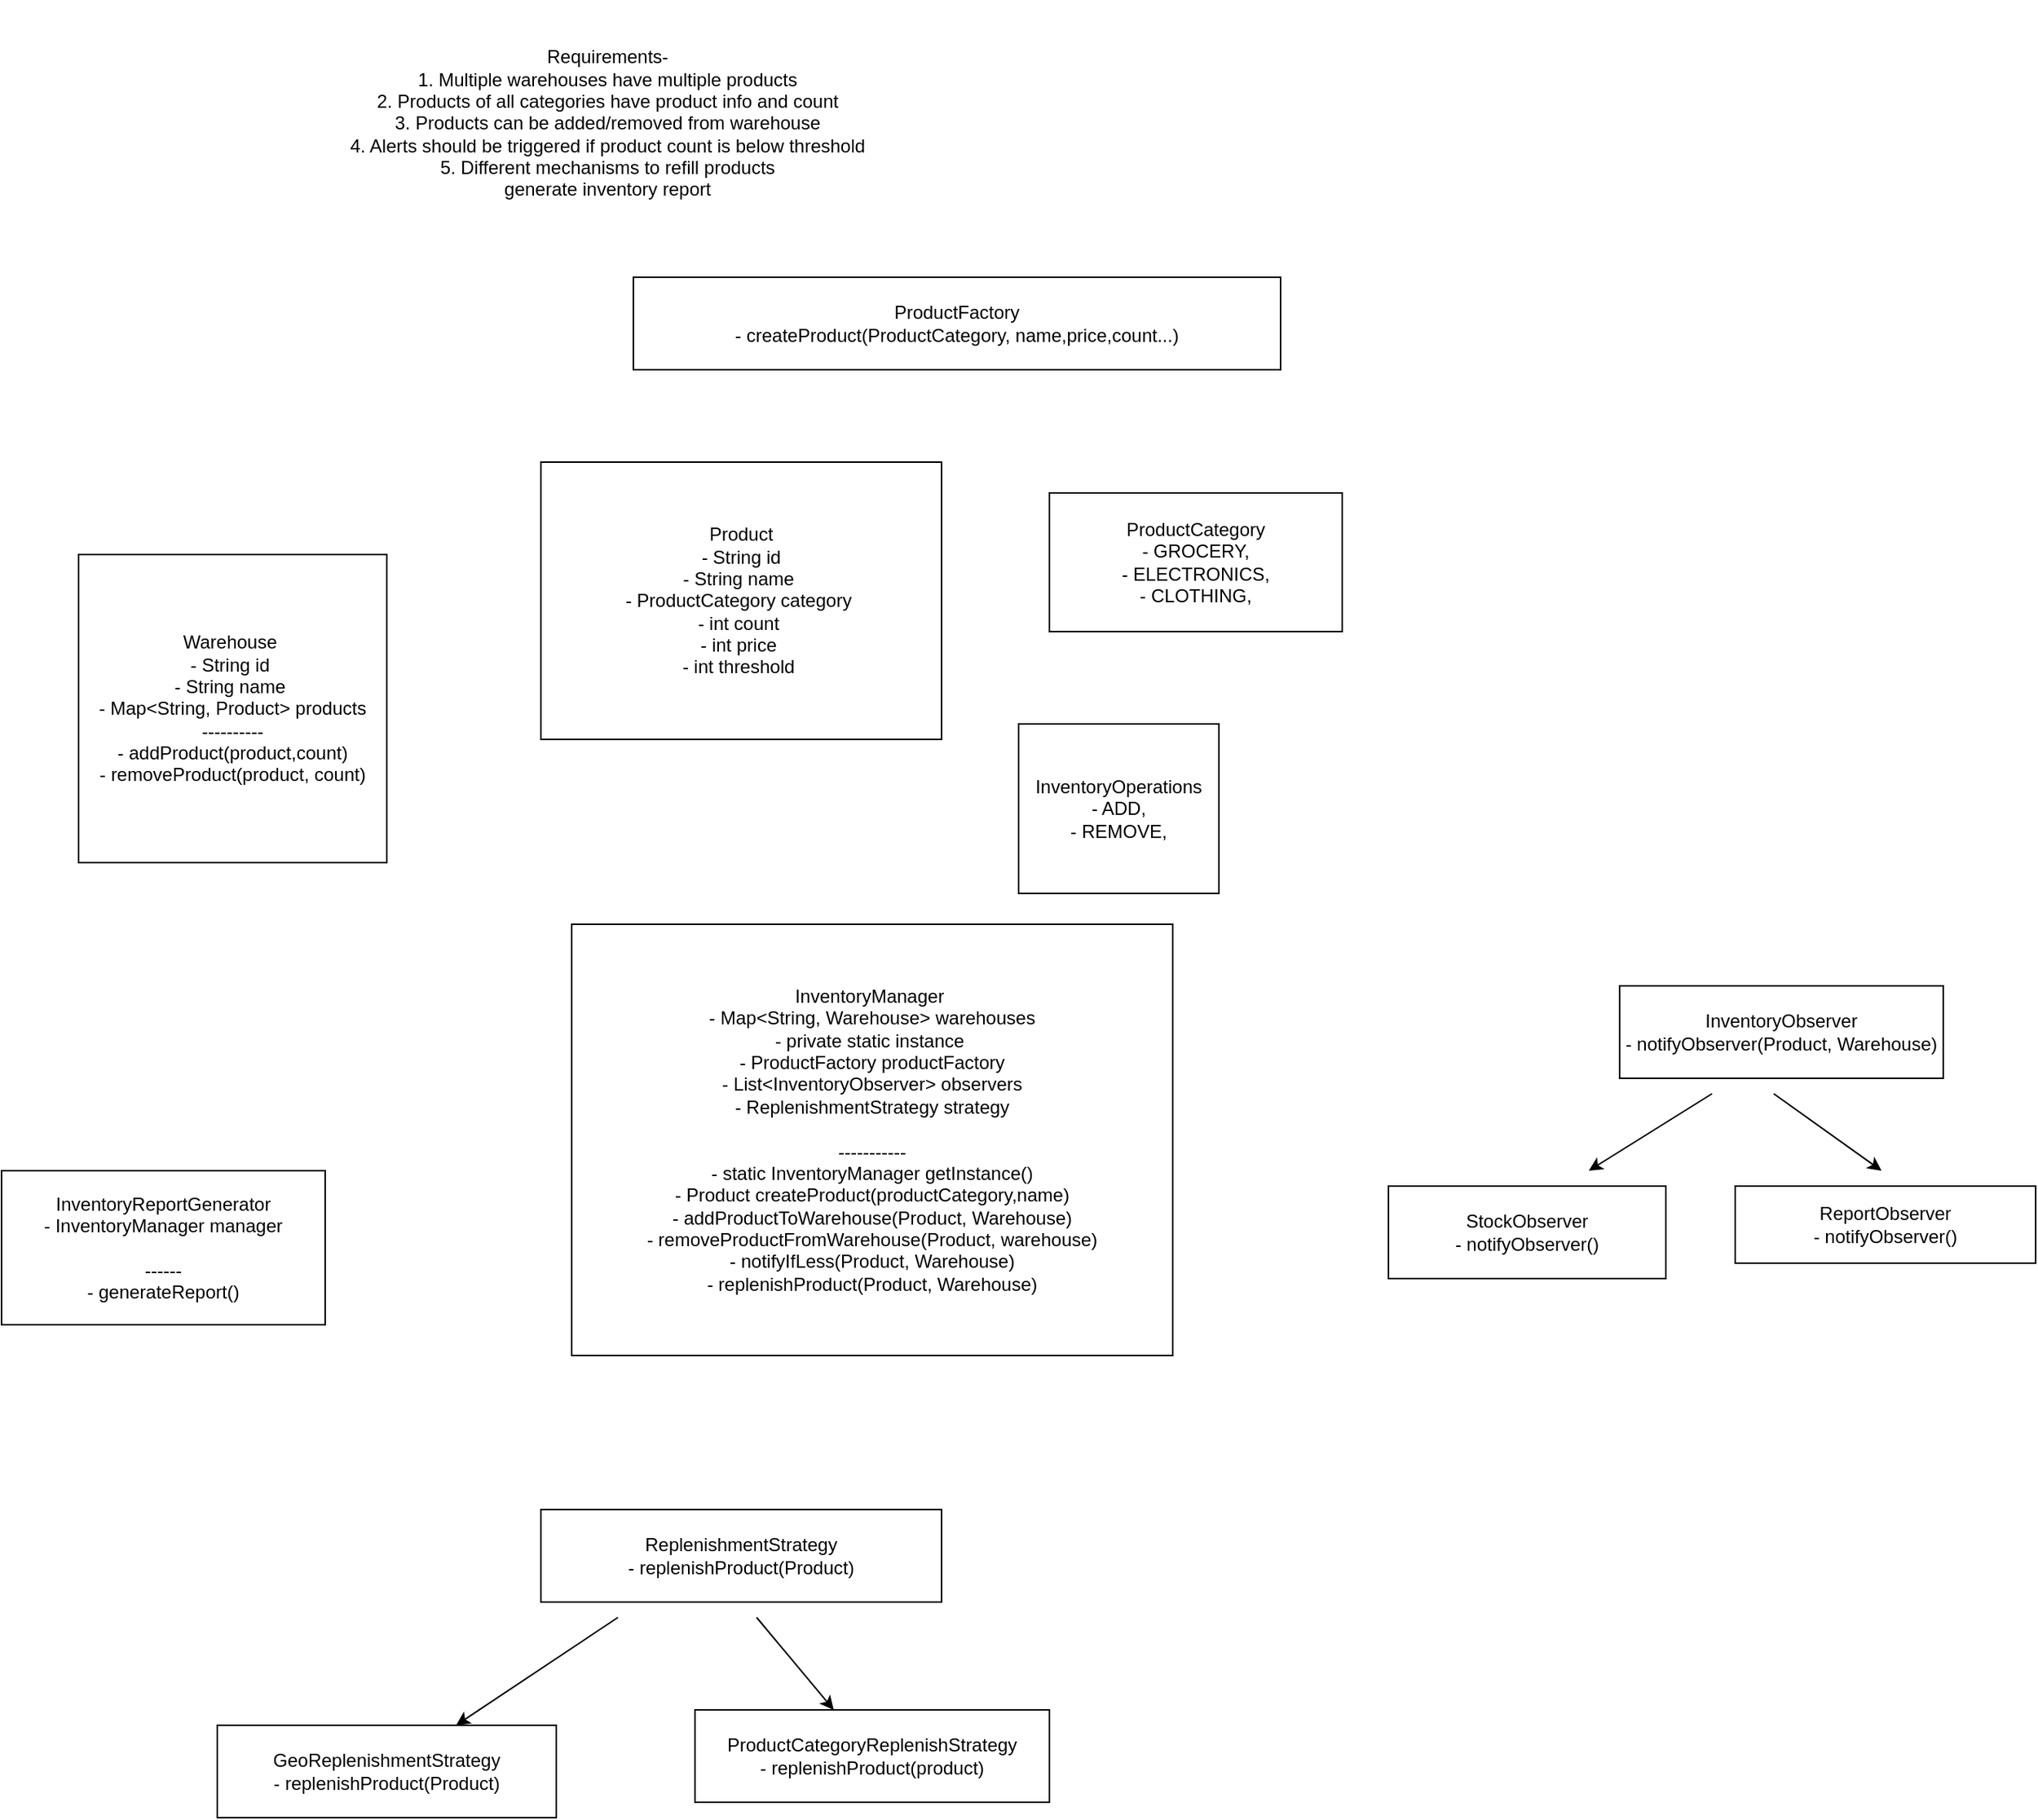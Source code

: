 <mxfile version="28.2.5">
  <diagram name="Page-1" id="a2c38tTJGNN4nqVLcID5">
    <mxGraphModel dx="751" dy="1636" grid="1" gridSize="10" guides="1" tooltips="1" connect="1" arrows="1" fold="1" page="1" pageScale="1" pageWidth="850" pageHeight="1100" math="0" shadow="0">
      <root>
        <mxCell id="0" />
        <mxCell id="1" parent="0" />
        <mxCell id="jluJvv0loymhEcwhU8Ki-1" value="Warehouse&amp;nbsp;&lt;div&gt;- String id&amp;nbsp;&lt;/div&gt;&lt;div&gt;- String name&amp;nbsp;&lt;/div&gt;&lt;div&gt;- Map&amp;lt;String, Product&amp;gt; products&lt;/div&gt;&lt;div&gt;----------&lt;/div&gt;&lt;div&gt;- addProduct(product,count)&lt;/div&gt;&lt;div&gt;- removeProduct(product, count)&lt;/div&gt;" style="rounded=0;whiteSpace=wrap;html=1;" vertex="1" parent="1">
          <mxGeometry x="80" y="260" width="200" height="200" as="geometry" />
        </mxCell>
        <mxCell id="jluJvv0loymhEcwhU8Ki-2" value="Requirements-&amp;nbsp;&lt;div&gt;1. Multiple warehouses have multiple products&amp;nbsp;&lt;/div&gt;&lt;div&gt;2. Products of all categories have product info and count&amp;nbsp;&lt;/div&gt;&lt;div&gt;3. Products can be added/removed from warehouse&amp;nbsp;&lt;/div&gt;&lt;div&gt;4. Alerts should be triggered if product count is below threshold&amp;nbsp;&lt;/div&gt;&lt;div&gt;5. Different mechanisms to refill products&amp;nbsp;&lt;/div&gt;&lt;div&gt;generate inventory report&amp;nbsp;&lt;/div&gt;" style="text;html=1;align=center;verticalAlign=middle;whiteSpace=wrap;rounded=0;" vertex="1" parent="1">
          <mxGeometry x="110" y="-100" width="630" height="160" as="geometry" />
        </mxCell>
        <mxCell id="jluJvv0loymhEcwhU8Ki-3" value="Product&lt;div&gt;- String id&lt;/div&gt;&lt;div&gt;- String name&amp;nbsp;&lt;/div&gt;&lt;div&gt;- ProductCategory category&amp;nbsp;&lt;/div&gt;&lt;div&gt;- int count&amp;nbsp;&lt;/div&gt;&lt;div&gt;- int price&amp;nbsp;&lt;/div&gt;&lt;div&gt;- int threshold&amp;nbsp;&lt;/div&gt;" style="rounded=0;whiteSpace=wrap;html=1;" vertex="1" parent="1">
          <mxGeometry x="380" y="200" width="260" height="180" as="geometry" />
        </mxCell>
        <mxCell id="jluJvv0loymhEcwhU8Ki-4" value="ProductCategory&lt;div&gt;- GROCERY,&lt;/div&gt;&lt;div&gt;- ELECTRONICS,&lt;/div&gt;&lt;div&gt;- CLOTHING,&lt;/div&gt;" style="rounded=0;whiteSpace=wrap;html=1;" vertex="1" parent="1">
          <mxGeometry x="710" y="220" width="190" height="90" as="geometry" />
        </mxCell>
        <mxCell id="jluJvv0loymhEcwhU8Ki-5" value="InventoryManager&amp;nbsp;&lt;div&gt;- Map&amp;lt;String, Warehouse&amp;gt; warehouses&lt;/div&gt;&lt;div&gt;- private static instance&amp;nbsp;&lt;/div&gt;&lt;div&gt;- ProductFactory productFactory&lt;/div&gt;&lt;div&gt;- List&amp;lt;InventoryObserver&amp;gt; observers&lt;/div&gt;&lt;div&gt;- ReplenishmentStrategy strategy&lt;/div&gt;&lt;div&gt;&lt;br&gt;&lt;/div&gt;&lt;div&gt;-----------&lt;/div&gt;&lt;div&gt;- static InventoryManager getInstance()&lt;/div&gt;&lt;div&gt;- Product createProduct(productCategory,name)&lt;/div&gt;&lt;div&gt;- addProductToWarehouse(Product, Warehouse)&lt;/div&gt;&lt;div&gt;- removeProductFromWarehouse(Product, warehouse)&lt;/div&gt;&lt;div&gt;- notifyIfLess(Product, Warehouse)&lt;/div&gt;&lt;div&gt;- replenishProduct(Product, Warehouse)&lt;/div&gt;" style="rounded=0;whiteSpace=wrap;html=1;" vertex="1" parent="1">
          <mxGeometry x="400" y="500" width="390" height="280" as="geometry" />
        </mxCell>
        <mxCell id="jluJvv0loymhEcwhU8Ki-6" value="ProductFactory&lt;div&gt;- createProduct(ProductCategory, name,price,count...)&lt;/div&gt;" style="rounded=0;whiteSpace=wrap;html=1;" vertex="1" parent="1">
          <mxGeometry x="440" y="80" width="420" height="60" as="geometry" />
        </mxCell>
        <mxCell id="jluJvv0loymhEcwhU8Ki-9" value="InventoryObserver&lt;div&gt;- notifyObserver(Product, Warehouse)&lt;/div&gt;" style="rounded=0;whiteSpace=wrap;html=1;" vertex="1" parent="1">
          <mxGeometry x="1080" y="540" width="210" height="60" as="geometry" />
        </mxCell>
        <mxCell id="jluJvv0loymhEcwhU8Ki-10" value="StockObserver&lt;div&gt;- notifyObserver()&lt;/div&gt;" style="rounded=0;whiteSpace=wrap;html=1;" vertex="1" parent="1">
          <mxGeometry x="930" y="670" width="180" height="60" as="geometry" />
        </mxCell>
        <mxCell id="jluJvv0loymhEcwhU8Ki-11" value="ReportObserver&lt;div&gt;- notifyObserver()&lt;/div&gt;" style="rounded=0;whiteSpace=wrap;html=1;" vertex="1" parent="1">
          <mxGeometry x="1155" y="670" width="195" height="50" as="geometry" />
        </mxCell>
        <mxCell id="jluJvv0loymhEcwhU8Ki-12" value="" style="endArrow=classic;html=1;rounded=0;" edge="1" parent="1">
          <mxGeometry width="50" height="50" relative="1" as="geometry">
            <mxPoint x="1140" y="610" as="sourcePoint" />
            <mxPoint x="1060" y="660" as="targetPoint" />
          </mxGeometry>
        </mxCell>
        <mxCell id="jluJvv0loymhEcwhU8Ki-13" value="" style="endArrow=classic;html=1;rounded=0;" edge="1" parent="1">
          <mxGeometry width="50" height="50" relative="1" as="geometry">
            <mxPoint x="1180" y="610" as="sourcePoint" />
            <mxPoint x="1250" y="660" as="targetPoint" />
          </mxGeometry>
        </mxCell>
        <mxCell id="jluJvv0loymhEcwhU8Ki-14" value="ReplenishmentStrategy&lt;div&gt;- replenishProduct(Product)&lt;/div&gt;" style="rounded=0;whiteSpace=wrap;html=1;" vertex="1" parent="1">
          <mxGeometry x="380" y="880" width="260" height="60" as="geometry" />
        </mxCell>
        <mxCell id="jluJvv0loymhEcwhU8Ki-15" value="" style="endArrow=classic;html=1;rounded=0;" edge="1" parent="1" target="jluJvv0loymhEcwhU8Ki-16">
          <mxGeometry width="50" height="50" relative="1" as="geometry">
            <mxPoint x="430" y="950" as="sourcePoint" />
            <mxPoint x="330" y="1020" as="targetPoint" />
          </mxGeometry>
        </mxCell>
        <mxCell id="jluJvv0loymhEcwhU8Ki-16" value="GeoReplenishmentStrategy&lt;div&gt;- replenishProduct(Product)&lt;/div&gt;" style="rounded=0;whiteSpace=wrap;html=1;" vertex="1" parent="1">
          <mxGeometry x="170" y="1020" width="220" height="60" as="geometry" />
        </mxCell>
        <mxCell id="jluJvv0loymhEcwhU8Ki-19" value="" style="endArrow=classic;html=1;rounded=0;" edge="1" parent="1" target="jluJvv0loymhEcwhU8Ki-20">
          <mxGeometry width="50" height="50" relative="1" as="geometry">
            <mxPoint x="520" y="950" as="sourcePoint" />
            <mxPoint x="630" y="1010" as="targetPoint" />
          </mxGeometry>
        </mxCell>
        <mxCell id="jluJvv0loymhEcwhU8Ki-20" value="ProductCategoryReplenishStrategy&lt;div&gt;- replenishProduct(product)&lt;/div&gt;" style="rounded=0;whiteSpace=wrap;html=1;" vertex="1" parent="1">
          <mxGeometry x="480" y="1010" width="230" height="60" as="geometry" />
        </mxCell>
        <mxCell id="jluJvv0loymhEcwhU8Ki-21" value="InventoryReportGenerator&lt;div&gt;- InventoryManager manager&lt;/div&gt;&lt;div&gt;&lt;br&gt;&lt;/div&gt;&lt;div&gt;------&lt;/div&gt;&lt;div&gt;- generateReport()&lt;/div&gt;" style="rounded=0;whiteSpace=wrap;html=1;" vertex="1" parent="1">
          <mxGeometry x="30" y="660" width="210" height="100" as="geometry" />
        </mxCell>
        <mxCell id="jluJvv0loymhEcwhU8Ki-22" value="InventoryOperations&lt;div&gt;- ADD,&lt;/div&gt;&lt;div&gt;- REMOVE,&lt;/div&gt;" style="rounded=0;whiteSpace=wrap;html=1;" vertex="1" parent="1">
          <mxGeometry x="690" y="370" width="130" height="110" as="geometry" />
        </mxCell>
      </root>
    </mxGraphModel>
  </diagram>
</mxfile>
